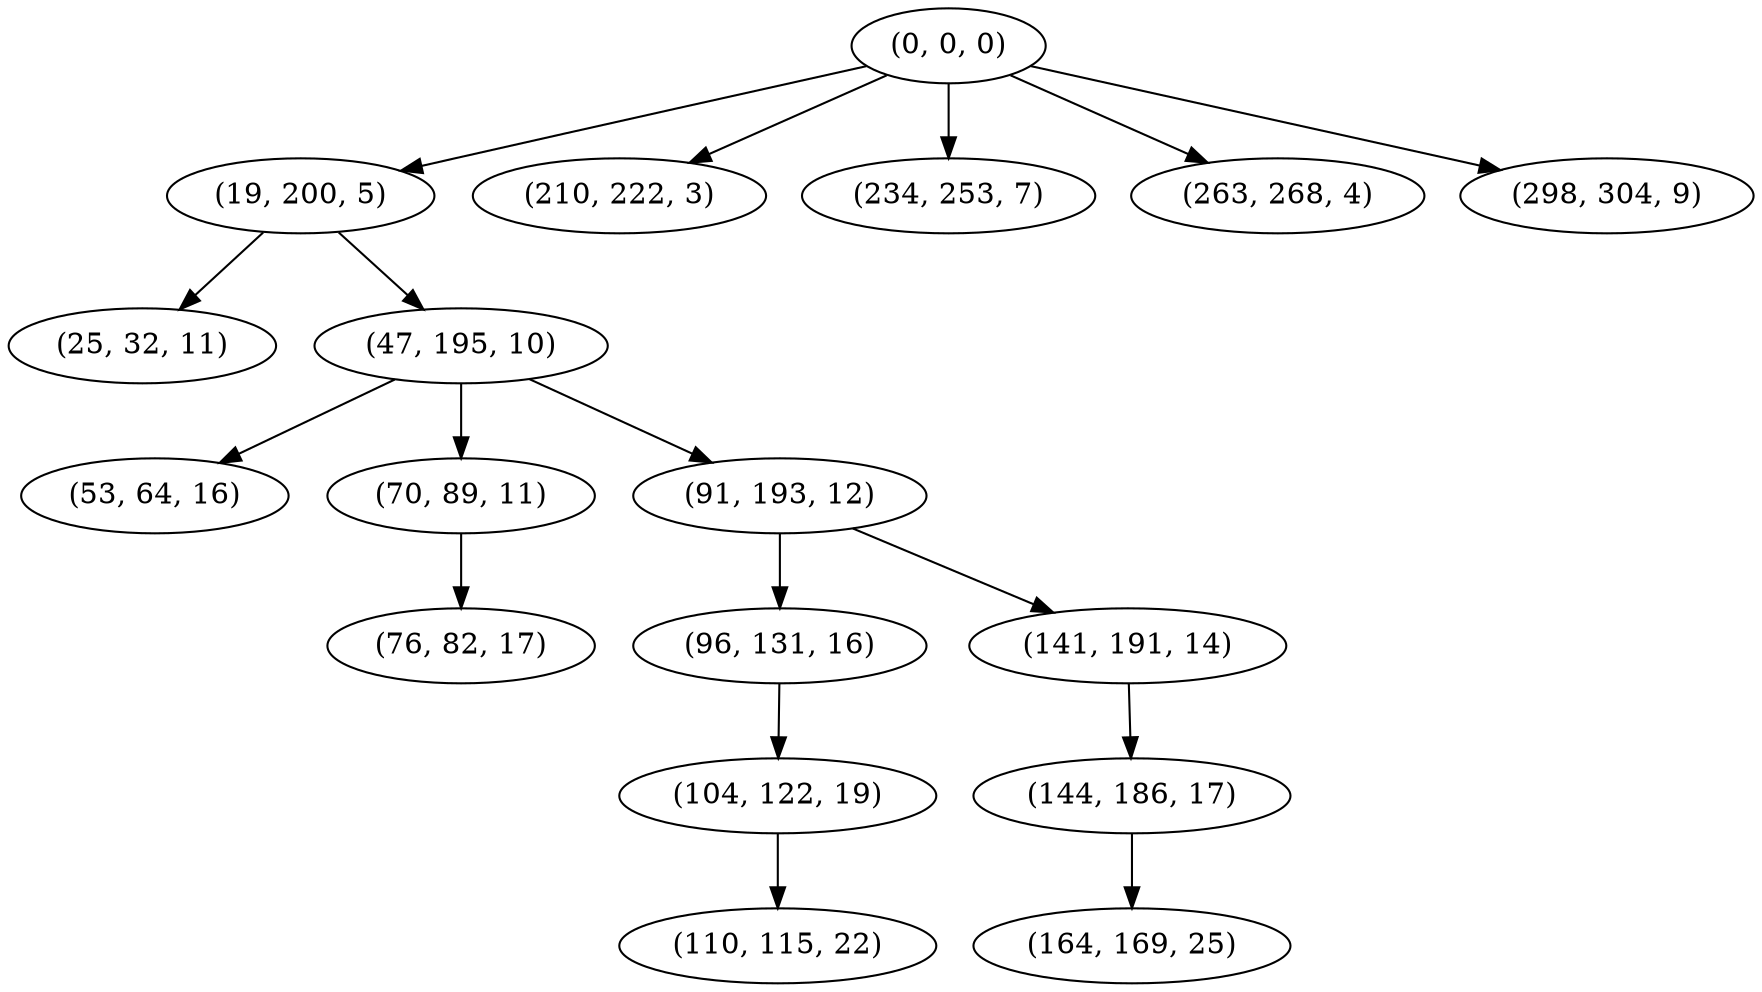 digraph tree {
    "(0, 0, 0)";
    "(19, 200, 5)";
    "(25, 32, 11)";
    "(47, 195, 10)";
    "(53, 64, 16)";
    "(70, 89, 11)";
    "(76, 82, 17)";
    "(91, 193, 12)";
    "(96, 131, 16)";
    "(104, 122, 19)";
    "(110, 115, 22)";
    "(141, 191, 14)";
    "(144, 186, 17)";
    "(164, 169, 25)";
    "(210, 222, 3)";
    "(234, 253, 7)";
    "(263, 268, 4)";
    "(298, 304, 9)";
    "(0, 0, 0)" -> "(19, 200, 5)";
    "(0, 0, 0)" -> "(210, 222, 3)";
    "(0, 0, 0)" -> "(234, 253, 7)";
    "(0, 0, 0)" -> "(263, 268, 4)";
    "(0, 0, 0)" -> "(298, 304, 9)";
    "(19, 200, 5)" -> "(25, 32, 11)";
    "(19, 200, 5)" -> "(47, 195, 10)";
    "(47, 195, 10)" -> "(53, 64, 16)";
    "(47, 195, 10)" -> "(70, 89, 11)";
    "(47, 195, 10)" -> "(91, 193, 12)";
    "(70, 89, 11)" -> "(76, 82, 17)";
    "(91, 193, 12)" -> "(96, 131, 16)";
    "(91, 193, 12)" -> "(141, 191, 14)";
    "(96, 131, 16)" -> "(104, 122, 19)";
    "(104, 122, 19)" -> "(110, 115, 22)";
    "(141, 191, 14)" -> "(144, 186, 17)";
    "(144, 186, 17)" -> "(164, 169, 25)";
}
